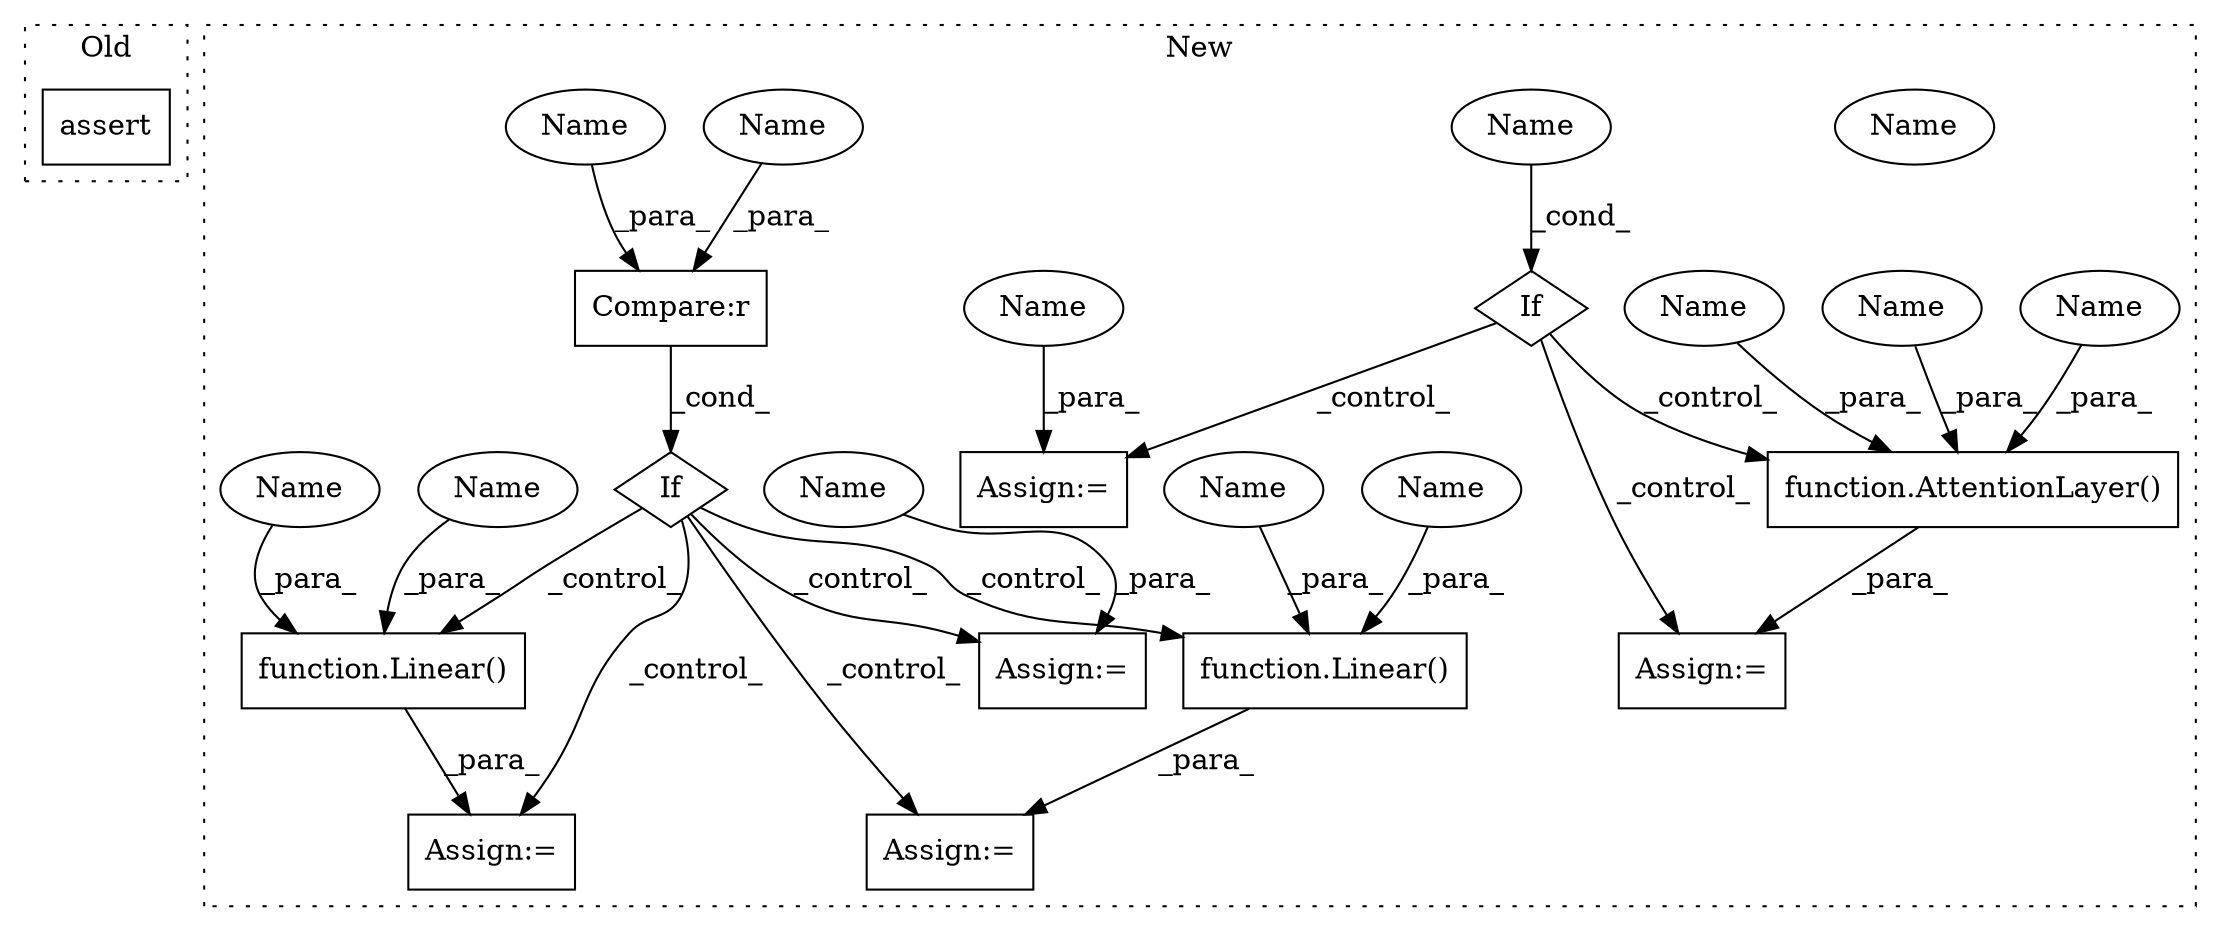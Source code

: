 digraph G {
subgraph cluster0 {
1 [label="assert" a="65" s="13978" l="7" shape="box"];
label = "Old";
style="dotted";
}
subgraph cluster1 {
2 [label="function.Linear()" a="75" s="14477,14517" l="7,1" shape="box"];
3 [label="If" a="96" s="14398" l="3" shape="diamond"];
4 [label="Compare:r" a="40" s="14401" l="35" shape="box"];
5 [label="function.Linear()" a="75" s="14556,14596" l="7,1" shape="box"];
6 [label="function.AttentionLayer()" a="75" s="15026,15087" l="15,13" shape="box"];
7 [label="If" a="96" s="14941" l="3" shape="diamond"];
8 [label="Name" a="87" s="14944" l="9" shape="ellipse"];
9 [label="Assign:=" a="68" s="14474" l="3" shape="box"];
10 [label="Assign:=" a="68" s="14673" l="3" shape="box"];
11 [label="Assign:=" a="68" s="15141" l="3" shape="box"];
12 [label="Assign:=" a="68" s="14553" l="3" shape="box"];
13 [label="Assign:=" a="68" s="15023" l="3" shape="box"];
14 [label="Name" a="87" s="14506" l="11" shape="ellipse"];
15 [label="Name" a="87" s="14425" l="11" shape="ellipse"];
16 [label="Name" a="87" s="15041" l="11" shape="ellipse"];
17 [label="Name" a="87" s="15076" l="11" shape="ellipse"];
18 [label="Name" a="87" s="14585" l="11" shape="ellipse"];
19 [label="Name" a="87" s="14944" l="9" shape="ellipse"];
20 [label="Name" a="87" s="14676" l="4" shape="ellipse"];
21 [label="Name" a="87" s="15144" l="4" shape="ellipse"];
22 [label="Name" a="87" s="14484" l="20" shape="ellipse"];
23 [label="Name" a="87" s="14401" l="20" shape="ellipse"];
24 [label="Name" a="87" s="15054" l="20" shape="ellipse"];
25 [label="Name" a="87" s="14563" l="20" shape="ellipse"];
label = "New";
style="dotted";
}
2 -> 9 [label="_para_"];
3 -> 9 [label="_control_"];
3 -> 10 [label="_control_"];
3 -> 2 [label="_control_"];
3 -> 12 [label="_control_"];
3 -> 5 [label="_control_"];
4 -> 3 [label="_cond_"];
5 -> 12 [label="_para_"];
6 -> 13 [label="_para_"];
7 -> 13 [label="_control_"];
7 -> 6 [label="_control_"];
7 -> 11 [label="_control_"];
14 -> 2 [label="_para_"];
15 -> 4 [label="_para_"];
16 -> 6 [label="_para_"];
17 -> 6 [label="_para_"];
18 -> 5 [label="_para_"];
19 -> 7 [label="_cond_"];
20 -> 10 [label="_para_"];
21 -> 11 [label="_para_"];
22 -> 2 [label="_para_"];
23 -> 4 [label="_para_"];
24 -> 6 [label="_para_"];
25 -> 5 [label="_para_"];
}
